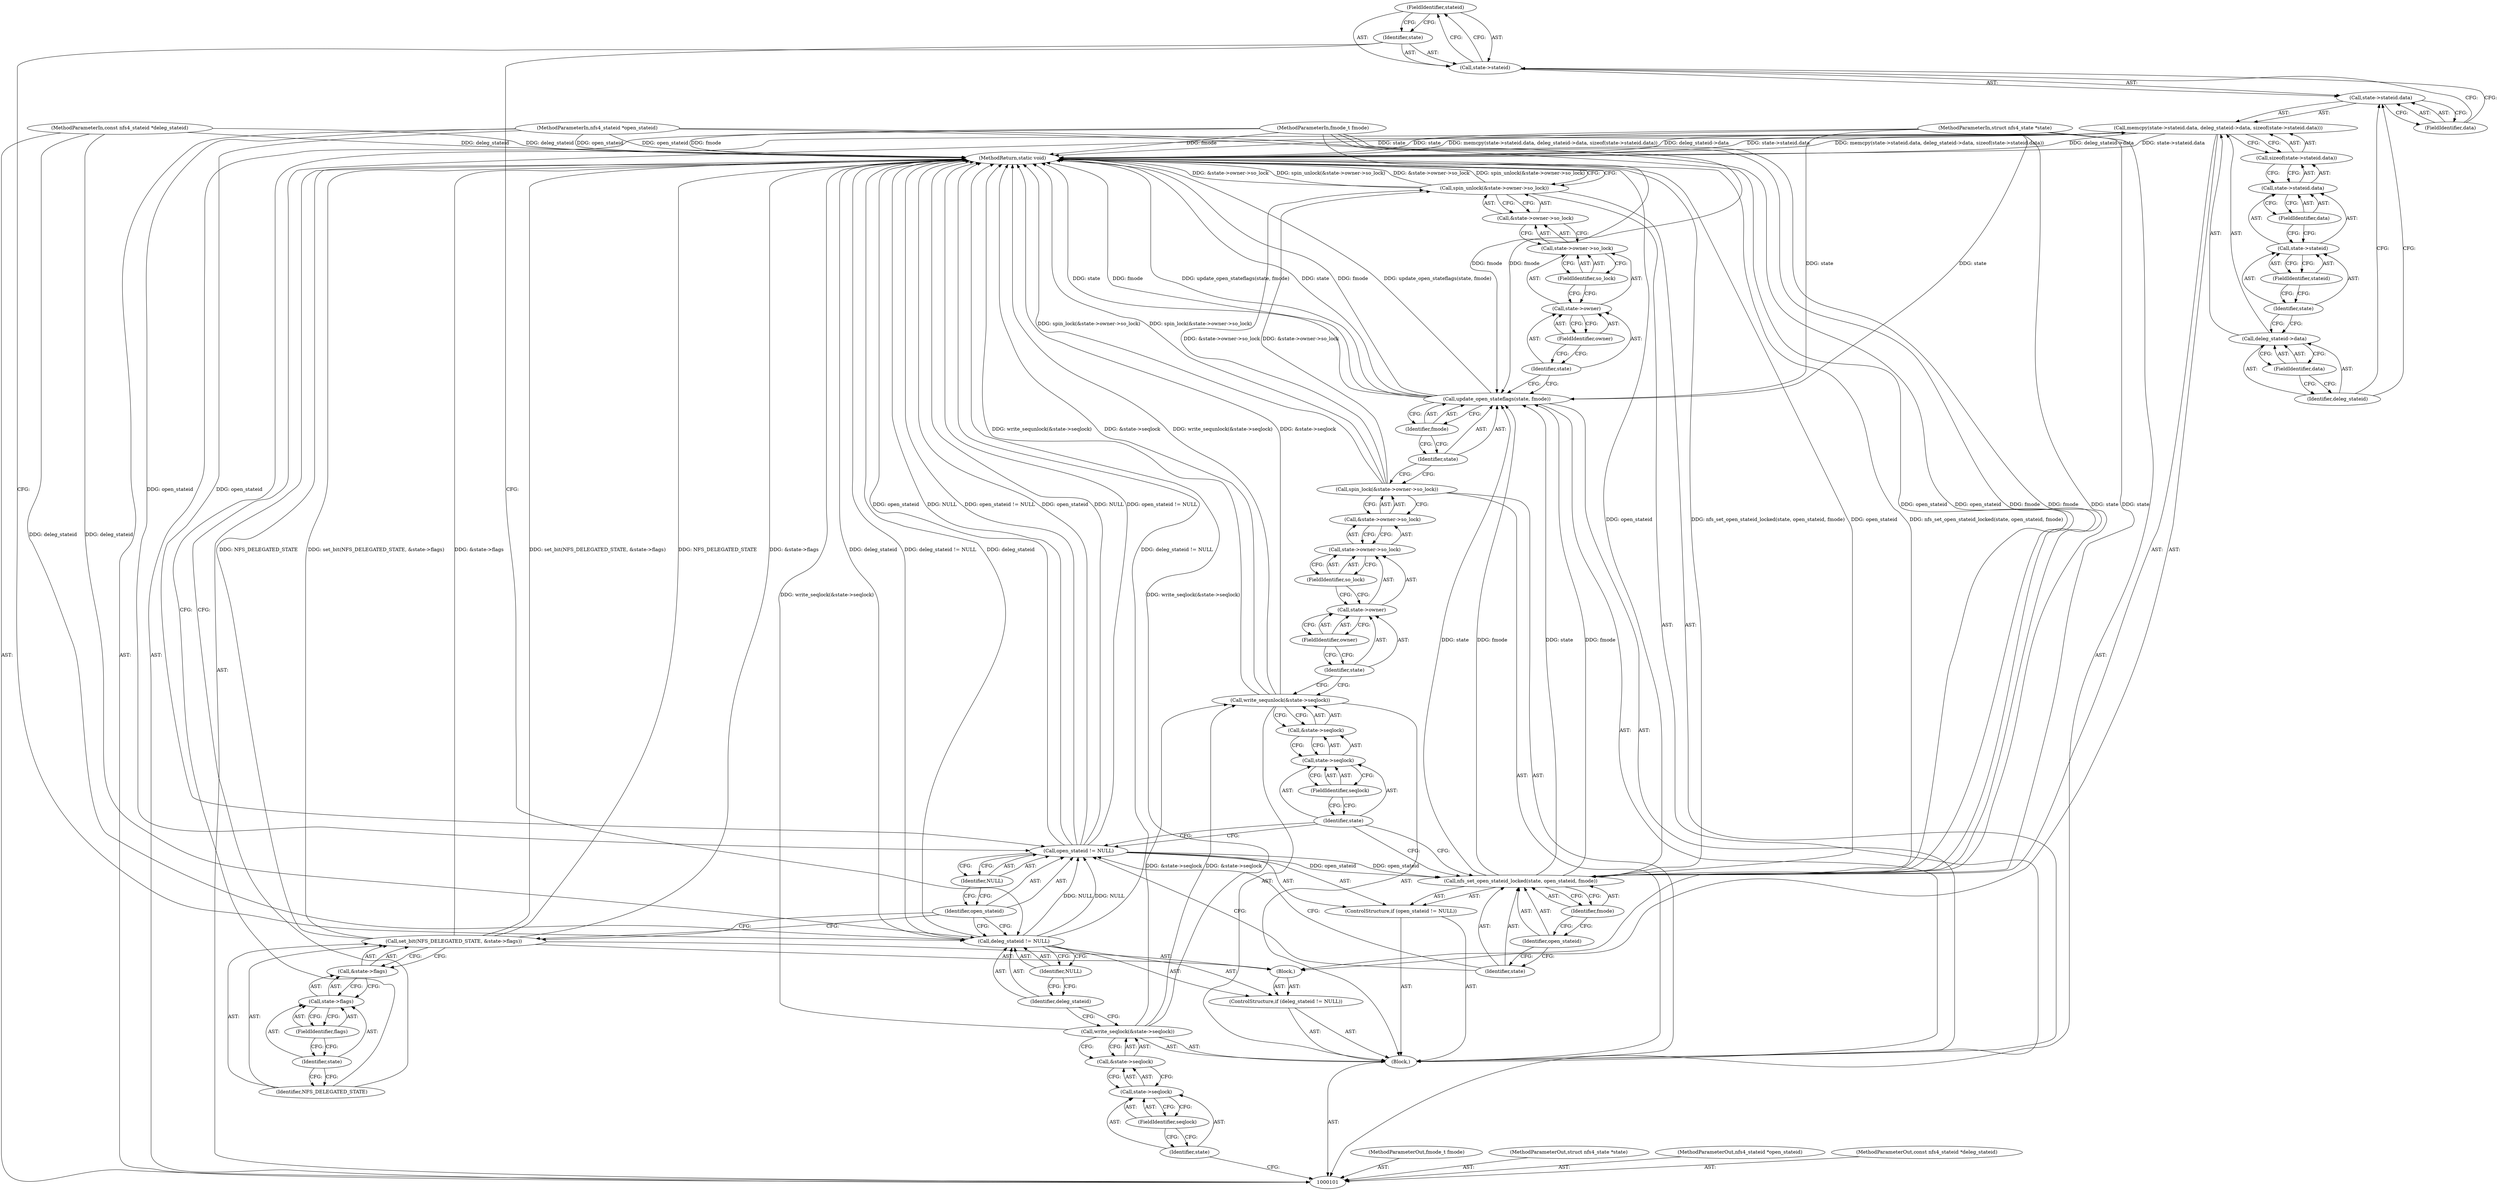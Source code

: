 digraph "0_linux_dc0b027dfadfcb8a5504f7d8052754bf8d501ab9_0" {
"1000121" [label="(FieldIdentifier,stateid)"];
"1000117" [label="(Call,memcpy(state->stateid.data, deleg_stateid->data, sizeof(state->stateid.data)))"];
"1000122" [label="(FieldIdentifier,data)"];
"1000123" [label="(Call,deleg_stateid->data)"];
"1000124" [label="(Identifier,deleg_stateid)"];
"1000125" [label="(FieldIdentifier,data)"];
"1000126" [label="(Call,sizeof(state->stateid.data))"];
"1000127" [label="(Call,state->stateid.data)"];
"1000128" [label="(Call,state->stateid)"];
"1000129" [label="(Identifier,state)"];
"1000130" [label="(FieldIdentifier,stateid)"];
"1000131" [label="(FieldIdentifier,data)"];
"1000118" [label="(Call,state->stateid.data)"];
"1000119" [label="(Call,state->stateid)"];
"1000120" [label="(Identifier,state)"];
"1000133" [label="(Identifier,NFS_DELEGATED_STATE)"];
"1000132" [label="(Call,set_bit(NFS_DELEGATED_STATE, &state->flags))"];
"1000134" [label="(Call,&state->flags)"];
"1000135" [label="(Call,state->flags)"];
"1000136" [label="(Identifier,state)"];
"1000137" [label="(FieldIdentifier,flags)"];
"1000138" [label="(ControlStructure,if (open_stateid != NULL))"];
"1000141" [label="(Identifier,NULL)"];
"1000139" [label="(Call,open_stateid != NULL)"];
"1000140" [label="(Identifier,open_stateid)"];
"1000142" [label="(Call,nfs_set_open_stateid_locked(state, open_stateid, fmode))"];
"1000143" [label="(Identifier,state)"];
"1000144" [label="(Identifier,open_stateid)"];
"1000145" [label="(Identifier,fmode)"];
"1000147" [label="(Call,&state->seqlock)"];
"1000148" [label="(Call,state->seqlock)"];
"1000149" [label="(Identifier,state)"];
"1000146" [label="(Call,write_sequnlock(&state->seqlock))"];
"1000150" [label="(FieldIdentifier,seqlock)"];
"1000152" [label="(Call,&state->owner->so_lock)"];
"1000153" [label="(Call,state->owner->so_lock)"];
"1000154" [label="(Call,state->owner)"];
"1000155" [label="(Identifier,state)"];
"1000151" [label="(Call,spin_lock(&state->owner->so_lock))"];
"1000156" [label="(FieldIdentifier,owner)"];
"1000157" [label="(FieldIdentifier,so_lock)"];
"1000158" [label="(Call,update_open_stateflags(state, fmode))"];
"1000159" [label="(Identifier,state)"];
"1000160" [label="(Identifier,fmode)"];
"1000162" [label="(Call,&state->owner->so_lock)"];
"1000163" [label="(Call,state->owner->so_lock)"];
"1000164" [label="(Call,state->owner)"];
"1000165" [label="(Identifier,state)"];
"1000161" [label="(Call,spin_unlock(&state->owner->so_lock))"];
"1000166" [label="(FieldIdentifier,owner)"];
"1000167" [label="(FieldIdentifier,so_lock)"];
"1000168" [label="(MethodReturn,static void)"];
"1000105" [label="(MethodParameterIn,fmode_t fmode)"];
"1000241" [label="(MethodParameterOut,fmode_t fmode)"];
"1000102" [label="(MethodParameterIn,struct nfs4_state *state)"];
"1000238" [label="(MethodParameterOut,struct nfs4_state *state)"];
"1000103" [label="(MethodParameterIn,nfs4_stateid *open_stateid)"];
"1000239" [label="(MethodParameterOut,nfs4_stateid *open_stateid)"];
"1000104" [label="(MethodParameterIn,const nfs4_stateid *deleg_stateid)"];
"1000240" [label="(MethodParameterOut,const nfs4_stateid *deleg_stateid)"];
"1000106" [label="(Block,)"];
"1000107" [label="(Call,write_seqlock(&state->seqlock))"];
"1000108" [label="(Call,&state->seqlock)"];
"1000109" [label="(Call,state->seqlock)"];
"1000110" [label="(Identifier,state)"];
"1000111" [label="(FieldIdentifier,seqlock)"];
"1000112" [label="(ControlStructure,if (deleg_stateid != NULL))"];
"1000115" [label="(Identifier,NULL)"];
"1000116" [label="(Block,)"];
"1000113" [label="(Call,deleg_stateid != NULL)"];
"1000114" [label="(Identifier,deleg_stateid)"];
"1000121" -> "1000119"  [label="AST: "];
"1000121" -> "1000120"  [label="CFG: "];
"1000119" -> "1000121"  [label="CFG: "];
"1000117" -> "1000116"  [label="AST: "];
"1000117" -> "1000126"  [label="CFG: "];
"1000118" -> "1000117"  [label="AST: "];
"1000123" -> "1000117"  [label="AST: "];
"1000126" -> "1000117"  [label="AST: "];
"1000133" -> "1000117"  [label="CFG: "];
"1000117" -> "1000168"  [label="DDG: state->stateid.data"];
"1000117" -> "1000168"  [label="DDG: memcpy(state->stateid.data, deleg_stateid->data, sizeof(state->stateid.data))"];
"1000117" -> "1000168"  [label="DDG: deleg_stateid->data"];
"1000122" -> "1000118"  [label="AST: "];
"1000122" -> "1000119"  [label="CFG: "];
"1000118" -> "1000122"  [label="CFG: "];
"1000123" -> "1000117"  [label="AST: "];
"1000123" -> "1000125"  [label="CFG: "];
"1000124" -> "1000123"  [label="AST: "];
"1000125" -> "1000123"  [label="AST: "];
"1000129" -> "1000123"  [label="CFG: "];
"1000124" -> "1000123"  [label="AST: "];
"1000124" -> "1000118"  [label="CFG: "];
"1000125" -> "1000124"  [label="CFG: "];
"1000125" -> "1000123"  [label="AST: "];
"1000125" -> "1000124"  [label="CFG: "];
"1000123" -> "1000125"  [label="CFG: "];
"1000126" -> "1000117"  [label="AST: "];
"1000126" -> "1000127"  [label="CFG: "];
"1000127" -> "1000126"  [label="AST: "];
"1000117" -> "1000126"  [label="CFG: "];
"1000127" -> "1000126"  [label="AST: "];
"1000127" -> "1000131"  [label="CFG: "];
"1000128" -> "1000127"  [label="AST: "];
"1000131" -> "1000127"  [label="AST: "];
"1000126" -> "1000127"  [label="CFG: "];
"1000128" -> "1000127"  [label="AST: "];
"1000128" -> "1000130"  [label="CFG: "];
"1000129" -> "1000128"  [label="AST: "];
"1000130" -> "1000128"  [label="AST: "];
"1000131" -> "1000128"  [label="CFG: "];
"1000129" -> "1000128"  [label="AST: "];
"1000129" -> "1000123"  [label="CFG: "];
"1000130" -> "1000129"  [label="CFG: "];
"1000130" -> "1000128"  [label="AST: "];
"1000130" -> "1000129"  [label="CFG: "];
"1000128" -> "1000130"  [label="CFG: "];
"1000131" -> "1000127"  [label="AST: "];
"1000131" -> "1000128"  [label="CFG: "];
"1000127" -> "1000131"  [label="CFG: "];
"1000118" -> "1000117"  [label="AST: "];
"1000118" -> "1000122"  [label="CFG: "];
"1000119" -> "1000118"  [label="AST: "];
"1000122" -> "1000118"  [label="AST: "];
"1000124" -> "1000118"  [label="CFG: "];
"1000119" -> "1000118"  [label="AST: "];
"1000119" -> "1000121"  [label="CFG: "];
"1000120" -> "1000119"  [label="AST: "];
"1000121" -> "1000119"  [label="AST: "];
"1000122" -> "1000119"  [label="CFG: "];
"1000120" -> "1000119"  [label="AST: "];
"1000120" -> "1000113"  [label="CFG: "];
"1000121" -> "1000120"  [label="CFG: "];
"1000133" -> "1000132"  [label="AST: "];
"1000133" -> "1000117"  [label="CFG: "];
"1000136" -> "1000133"  [label="CFG: "];
"1000132" -> "1000116"  [label="AST: "];
"1000132" -> "1000134"  [label="CFG: "];
"1000133" -> "1000132"  [label="AST: "];
"1000134" -> "1000132"  [label="AST: "];
"1000140" -> "1000132"  [label="CFG: "];
"1000132" -> "1000168"  [label="DDG: set_bit(NFS_DELEGATED_STATE, &state->flags)"];
"1000132" -> "1000168"  [label="DDG: &state->flags"];
"1000132" -> "1000168"  [label="DDG: NFS_DELEGATED_STATE"];
"1000134" -> "1000132"  [label="AST: "];
"1000134" -> "1000135"  [label="CFG: "];
"1000135" -> "1000134"  [label="AST: "];
"1000132" -> "1000134"  [label="CFG: "];
"1000135" -> "1000134"  [label="AST: "];
"1000135" -> "1000137"  [label="CFG: "];
"1000136" -> "1000135"  [label="AST: "];
"1000137" -> "1000135"  [label="AST: "];
"1000134" -> "1000135"  [label="CFG: "];
"1000136" -> "1000135"  [label="AST: "];
"1000136" -> "1000133"  [label="CFG: "];
"1000137" -> "1000136"  [label="CFG: "];
"1000137" -> "1000135"  [label="AST: "];
"1000137" -> "1000136"  [label="CFG: "];
"1000135" -> "1000137"  [label="CFG: "];
"1000138" -> "1000106"  [label="AST: "];
"1000139" -> "1000138"  [label="AST: "];
"1000142" -> "1000138"  [label="AST: "];
"1000141" -> "1000139"  [label="AST: "];
"1000141" -> "1000140"  [label="CFG: "];
"1000139" -> "1000141"  [label="CFG: "];
"1000139" -> "1000138"  [label="AST: "];
"1000139" -> "1000141"  [label="CFG: "];
"1000140" -> "1000139"  [label="AST: "];
"1000141" -> "1000139"  [label="AST: "];
"1000143" -> "1000139"  [label="CFG: "];
"1000149" -> "1000139"  [label="CFG: "];
"1000139" -> "1000168"  [label="DDG: open_stateid"];
"1000139" -> "1000168"  [label="DDG: NULL"];
"1000139" -> "1000168"  [label="DDG: open_stateid != NULL"];
"1000103" -> "1000139"  [label="DDG: open_stateid"];
"1000113" -> "1000139"  [label="DDG: NULL"];
"1000139" -> "1000142"  [label="DDG: open_stateid"];
"1000140" -> "1000139"  [label="AST: "];
"1000140" -> "1000132"  [label="CFG: "];
"1000140" -> "1000113"  [label="CFG: "];
"1000141" -> "1000140"  [label="CFG: "];
"1000142" -> "1000138"  [label="AST: "];
"1000142" -> "1000145"  [label="CFG: "];
"1000143" -> "1000142"  [label="AST: "];
"1000144" -> "1000142"  [label="AST: "];
"1000145" -> "1000142"  [label="AST: "];
"1000149" -> "1000142"  [label="CFG: "];
"1000142" -> "1000168"  [label="DDG: nfs_set_open_stateid_locked(state, open_stateid, fmode)"];
"1000142" -> "1000168"  [label="DDG: open_stateid"];
"1000102" -> "1000142"  [label="DDG: state"];
"1000139" -> "1000142"  [label="DDG: open_stateid"];
"1000103" -> "1000142"  [label="DDG: open_stateid"];
"1000105" -> "1000142"  [label="DDG: fmode"];
"1000142" -> "1000158"  [label="DDG: state"];
"1000142" -> "1000158"  [label="DDG: fmode"];
"1000143" -> "1000142"  [label="AST: "];
"1000143" -> "1000139"  [label="CFG: "];
"1000144" -> "1000143"  [label="CFG: "];
"1000144" -> "1000142"  [label="AST: "];
"1000144" -> "1000143"  [label="CFG: "];
"1000145" -> "1000144"  [label="CFG: "];
"1000145" -> "1000142"  [label="AST: "];
"1000145" -> "1000144"  [label="CFG: "];
"1000142" -> "1000145"  [label="CFG: "];
"1000147" -> "1000146"  [label="AST: "];
"1000147" -> "1000148"  [label="CFG: "];
"1000148" -> "1000147"  [label="AST: "];
"1000146" -> "1000147"  [label="CFG: "];
"1000148" -> "1000147"  [label="AST: "];
"1000148" -> "1000150"  [label="CFG: "];
"1000149" -> "1000148"  [label="AST: "];
"1000150" -> "1000148"  [label="AST: "];
"1000147" -> "1000148"  [label="CFG: "];
"1000149" -> "1000148"  [label="AST: "];
"1000149" -> "1000142"  [label="CFG: "];
"1000149" -> "1000139"  [label="CFG: "];
"1000150" -> "1000149"  [label="CFG: "];
"1000146" -> "1000106"  [label="AST: "];
"1000146" -> "1000147"  [label="CFG: "];
"1000147" -> "1000146"  [label="AST: "];
"1000155" -> "1000146"  [label="CFG: "];
"1000146" -> "1000168"  [label="DDG: write_sequnlock(&state->seqlock)"];
"1000146" -> "1000168"  [label="DDG: &state->seqlock"];
"1000107" -> "1000146"  [label="DDG: &state->seqlock"];
"1000150" -> "1000148"  [label="AST: "];
"1000150" -> "1000149"  [label="CFG: "];
"1000148" -> "1000150"  [label="CFG: "];
"1000152" -> "1000151"  [label="AST: "];
"1000152" -> "1000153"  [label="CFG: "];
"1000153" -> "1000152"  [label="AST: "];
"1000151" -> "1000152"  [label="CFG: "];
"1000153" -> "1000152"  [label="AST: "];
"1000153" -> "1000157"  [label="CFG: "];
"1000154" -> "1000153"  [label="AST: "];
"1000157" -> "1000153"  [label="AST: "];
"1000152" -> "1000153"  [label="CFG: "];
"1000154" -> "1000153"  [label="AST: "];
"1000154" -> "1000156"  [label="CFG: "];
"1000155" -> "1000154"  [label="AST: "];
"1000156" -> "1000154"  [label="AST: "];
"1000157" -> "1000154"  [label="CFG: "];
"1000155" -> "1000154"  [label="AST: "];
"1000155" -> "1000146"  [label="CFG: "];
"1000156" -> "1000155"  [label="CFG: "];
"1000151" -> "1000106"  [label="AST: "];
"1000151" -> "1000152"  [label="CFG: "];
"1000152" -> "1000151"  [label="AST: "];
"1000159" -> "1000151"  [label="CFG: "];
"1000151" -> "1000168"  [label="DDG: spin_lock(&state->owner->so_lock)"];
"1000151" -> "1000161"  [label="DDG: &state->owner->so_lock"];
"1000156" -> "1000154"  [label="AST: "];
"1000156" -> "1000155"  [label="CFG: "];
"1000154" -> "1000156"  [label="CFG: "];
"1000157" -> "1000153"  [label="AST: "];
"1000157" -> "1000154"  [label="CFG: "];
"1000153" -> "1000157"  [label="CFG: "];
"1000158" -> "1000106"  [label="AST: "];
"1000158" -> "1000160"  [label="CFG: "];
"1000159" -> "1000158"  [label="AST: "];
"1000160" -> "1000158"  [label="AST: "];
"1000165" -> "1000158"  [label="CFG: "];
"1000158" -> "1000168"  [label="DDG: state"];
"1000158" -> "1000168"  [label="DDG: fmode"];
"1000158" -> "1000168"  [label="DDG: update_open_stateflags(state, fmode)"];
"1000142" -> "1000158"  [label="DDG: state"];
"1000142" -> "1000158"  [label="DDG: fmode"];
"1000102" -> "1000158"  [label="DDG: state"];
"1000105" -> "1000158"  [label="DDG: fmode"];
"1000159" -> "1000158"  [label="AST: "];
"1000159" -> "1000151"  [label="CFG: "];
"1000160" -> "1000159"  [label="CFG: "];
"1000160" -> "1000158"  [label="AST: "];
"1000160" -> "1000159"  [label="CFG: "];
"1000158" -> "1000160"  [label="CFG: "];
"1000162" -> "1000161"  [label="AST: "];
"1000162" -> "1000163"  [label="CFG: "];
"1000163" -> "1000162"  [label="AST: "];
"1000161" -> "1000162"  [label="CFG: "];
"1000163" -> "1000162"  [label="AST: "];
"1000163" -> "1000167"  [label="CFG: "];
"1000164" -> "1000163"  [label="AST: "];
"1000167" -> "1000163"  [label="AST: "];
"1000162" -> "1000163"  [label="CFG: "];
"1000164" -> "1000163"  [label="AST: "];
"1000164" -> "1000166"  [label="CFG: "];
"1000165" -> "1000164"  [label="AST: "];
"1000166" -> "1000164"  [label="AST: "];
"1000167" -> "1000164"  [label="CFG: "];
"1000165" -> "1000164"  [label="AST: "];
"1000165" -> "1000158"  [label="CFG: "];
"1000166" -> "1000165"  [label="CFG: "];
"1000161" -> "1000106"  [label="AST: "];
"1000161" -> "1000162"  [label="CFG: "];
"1000162" -> "1000161"  [label="AST: "];
"1000168" -> "1000161"  [label="CFG: "];
"1000161" -> "1000168"  [label="DDG: &state->owner->so_lock"];
"1000161" -> "1000168"  [label="DDG: spin_unlock(&state->owner->so_lock)"];
"1000151" -> "1000161"  [label="DDG: &state->owner->so_lock"];
"1000166" -> "1000164"  [label="AST: "];
"1000166" -> "1000165"  [label="CFG: "];
"1000164" -> "1000166"  [label="CFG: "];
"1000167" -> "1000163"  [label="AST: "];
"1000167" -> "1000164"  [label="CFG: "];
"1000163" -> "1000167"  [label="CFG: "];
"1000168" -> "1000101"  [label="AST: "];
"1000168" -> "1000161"  [label="CFG: "];
"1000142" -> "1000168"  [label="DDG: nfs_set_open_stateid_locked(state, open_stateid, fmode)"];
"1000142" -> "1000168"  [label="DDG: open_stateid"];
"1000104" -> "1000168"  [label="DDG: deleg_stateid"];
"1000105" -> "1000168"  [label="DDG: fmode"];
"1000139" -> "1000168"  [label="DDG: open_stateid"];
"1000139" -> "1000168"  [label="DDG: NULL"];
"1000139" -> "1000168"  [label="DDG: open_stateid != NULL"];
"1000117" -> "1000168"  [label="DDG: state->stateid.data"];
"1000117" -> "1000168"  [label="DDG: memcpy(state->stateid.data, deleg_stateid->data, sizeof(state->stateid.data))"];
"1000117" -> "1000168"  [label="DDG: deleg_stateid->data"];
"1000113" -> "1000168"  [label="DDG: deleg_stateid != NULL"];
"1000113" -> "1000168"  [label="DDG: deleg_stateid"];
"1000158" -> "1000168"  [label="DDG: state"];
"1000158" -> "1000168"  [label="DDG: fmode"];
"1000158" -> "1000168"  [label="DDG: update_open_stateflags(state, fmode)"];
"1000107" -> "1000168"  [label="DDG: write_seqlock(&state->seqlock)"];
"1000151" -> "1000168"  [label="DDG: spin_lock(&state->owner->so_lock)"];
"1000132" -> "1000168"  [label="DDG: set_bit(NFS_DELEGATED_STATE, &state->flags)"];
"1000132" -> "1000168"  [label="DDG: &state->flags"];
"1000132" -> "1000168"  [label="DDG: NFS_DELEGATED_STATE"];
"1000103" -> "1000168"  [label="DDG: open_stateid"];
"1000102" -> "1000168"  [label="DDG: state"];
"1000161" -> "1000168"  [label="DDG: &state->owner->so_lock"];
"1000161" -> "1000168"  [label="DDG: spin_unlock(&state->owner->so_lock)"];
"1000146" -> "1000168"  [label="DDG: write_sequnlock(&state->seqlock)"];
"1000146" -> "1000168"  [label="DDG: &state->seqlock"];
"1000105" -> "1000101"  [label="AST: "];
"1000105" -> "1000168"  [label="DDG: fmode"];
"1000105" -> "1000142"  [label="DDG: fmode"];
"1000105" -> "1000158"  [label="DDG: fmode"];
"1000241" -> "1000101"  [label="AST: "];
"1000102" -> "1000101"  [label="AST: "];
"1000102" -> "1000168"  [label="DDG: state"];
"1000102" -> "1000142"  [label="DDG: state"];
"1000102" -> "1000158"  [label="DDG: state"];
"1000238" -> "1000101"  [label="AST: "];
"1000103" -> "1000101"  [label="AST: "];
"1000103" -> "1000168"  [label="DDG: open_stateid"];
"1000103" -> "1000139"  [label="DDG: open_stateid"];
"1000103" -> "1000142"  [label="DDG: open_stateid"];
"1000239" -> "1000101"  [label="AST: "];
"1000104" -> "1000101"  [label="AST: "];
"1000104" -> "1000168"  [label="DDG: deleg_stateid"];
"1000104" -> "1000113"  [label="DDG: deleg_stateid"];
"1000240" -> "1000101"  [label="AST: "];
"1000106" -> "1000101"  [label="AST: "];
"1000107" -> "1000106"  [label="AST: "];
"1000112" -> "1000106"  [label="AST: "];
"1000138" -> "1000106"  [label="AST: "];
"1000146" -> "1000106"  [label="AST: "];
"1000151" -> "1000106"  [label="AST: "];
"1000158" -> "1000106"  [label="AST: "];
"1000161" -> "1000106"  [label="AST: "];
"1000107" -> "1000106"  [label="AST: "];
"1000107" -> "1000108"  [label="CFG: "];
"1000108" -> "1000107"  [label="AST: "];
"1000114" -> "1000107"  [label="CFG: "];
"1000107" -> "1000168"  [label="DDG: write_seqlock(&state->seqlock)"];
"1000107" -> "1000146"  [label="DDG: &state->seqlock"];
"1000108" -> "1000107"  [label="AST: "];
"1000108" -> "1000109"  [label="CFG: "];
"1000109" -> "1000108"  [label="AST: "];
"1000107" -> "1000108"  [label="CFG: "];
"1000109" -> "1000108"  [label="AST: "];
"1000109" -> "1000111"  [label="CFG: "];
"1000110" -> "1000109"  [label="AST: "];
"1000111" -> "1000109"  [label="AST: "];
"1000108" -> "1000109"  [label="CFG: "];
"1000110" -> "1000109"  [label="AST: "];
"1000110" -> "1000101"  [label="CFG: "];
"1000111" -> "1000110"  [label="CFG: "];
"1000111" -> "1000109"  [label="AST: "];
"1000111" -> "1000110"  [label="CFG: "];
"1000109" -> "1000111"  [label="CFG: "];
"1000112" -> "1000106"  [label="AST: "];
"1000113" -> "1000112"  [label="AST: "];
"1000116" -> "1000112"  [label="AST: "];
"1000115" -> "1000113"  [label="AST: "];
"1000115" -> "1000114"  [label="CFG: "];
"1000113" -> "1000115"  [label="CFG: "];
"1000116" -> "1000112"  [label="AST: "];
"1000117" -> "1000116"  [label="AST: "];
"1000132" -> "1000116"  [label="AST: "];
"1000113" -> "1000112"  [label="AST: "];
"1000113" -> "1000115"  [label="CFG: "];
"1000114" -> "1000113"  [label="AST: "];
"1000115" -> "1000113"  [label="AST: "];
"1000120" -> "1000113"  [label="CFG: "];
"1000140" -> "1000113"  [label="CFG: "];
"1000113" -> "1000168"  [label="DDG: deleg_stateid != NULL"];
"1000113" -> "1000168"  [label="DDG: deleg_stateid"];
"1000104" -> "1000113"  [label="DDG: deleg_stateid"];
"1000113" -> "1000139"  [label="DDG: NULL"];
"1000114" -> "1000113"  [label="AST: "];
"1000114" -> "1000107"  [label="CFG: "];
"1000115" -> "1000114"  [label="CFG: "];
}

